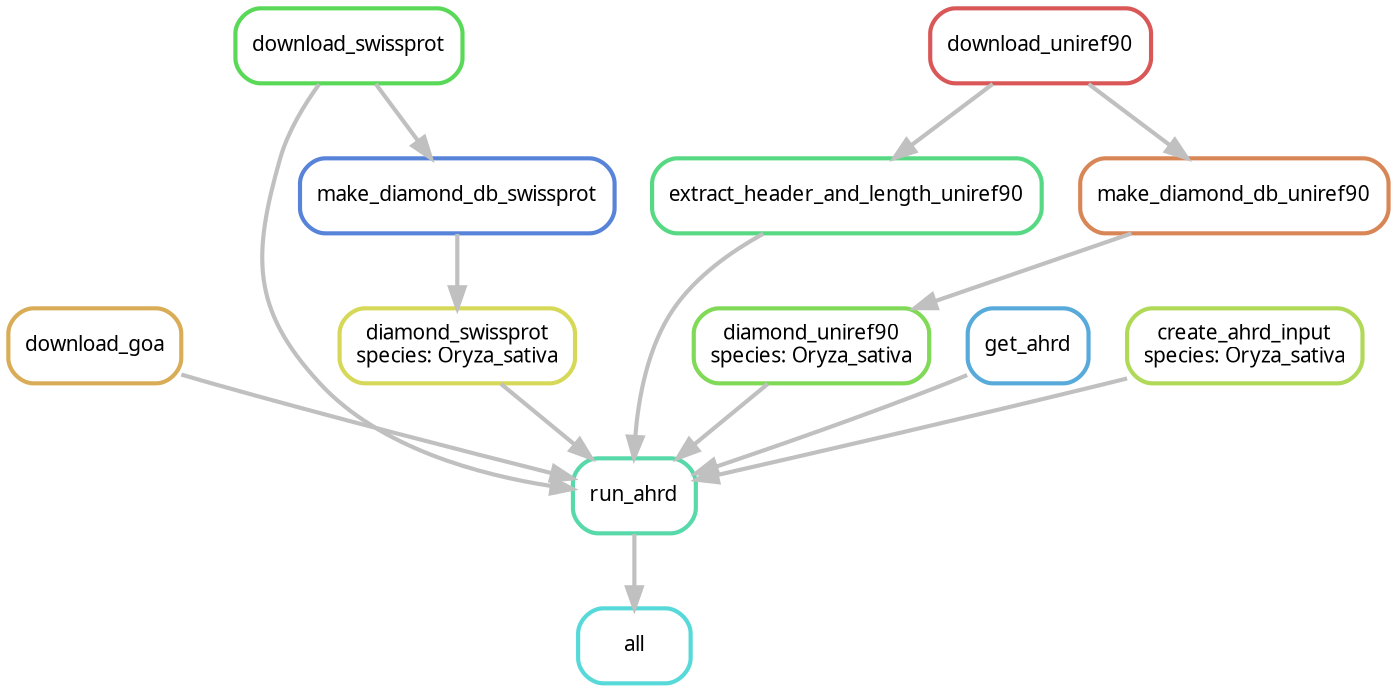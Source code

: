 digraph snakemake_dag {
    graph[bgcolor=white, margin=0];
    node[shape=box, style=rounded, fontname=sans,                 fontsize=10, penwidth=2];
    edge[penwidth=2, color=grey];
	0[label = "all", color = "0.50 0.6 0.85", style="rounded"];
	1[label = "run_ahrd", color = "0.44 0.6 0.85", style="rounded"];
	2[label = "download_goa", color = "0.11 0.6 0.85", style="rounded"];
	3[label = "download_swissprot", color = "0.33 0.6 0.85", style="rounded"];
	4[label = "diamond_swissprot\nspecies: Oryza_sativa", color = "0.17 0.6 0.85", style="rounded"];
	5[label = "make_diamond_db_swissprot", color = "0.61 0.6 0.85", style="rounded"];
	6[label = "extract_header_and_length_uniref90", color = "0.39 0.6 0.85", style="rounded"];
	7[label = "download_uniref90", color = "0.00 0.6 0.85", style="rounded"];
	8[label = "diamond_uniref90\nspecies: Oryza_sativa", color = "0.28 0.6 0.85", style="rounded"];
	9[label = "make_diamond_db_uniref90", color = "0.06 0.6 0.85", style="rounded"];
	10[label = "get_ahrd", color = "0.56 0.6 0.85", style="rounded"];
	11[label = "create_ahrd_input\nspecies: Oryza_sativa", color = "0.22 0.6 0.85", style="rounded"];
	1 -> 0
	2 -> 1
	3 -> 1
	4 -> 1
	6 -> 1
	8 -> 1
	10 -> 1
	11 -> 1
	5 -> 4
	3 -> 5
	7 -> 6
	9 -> 8
	7 -> 9
}            
